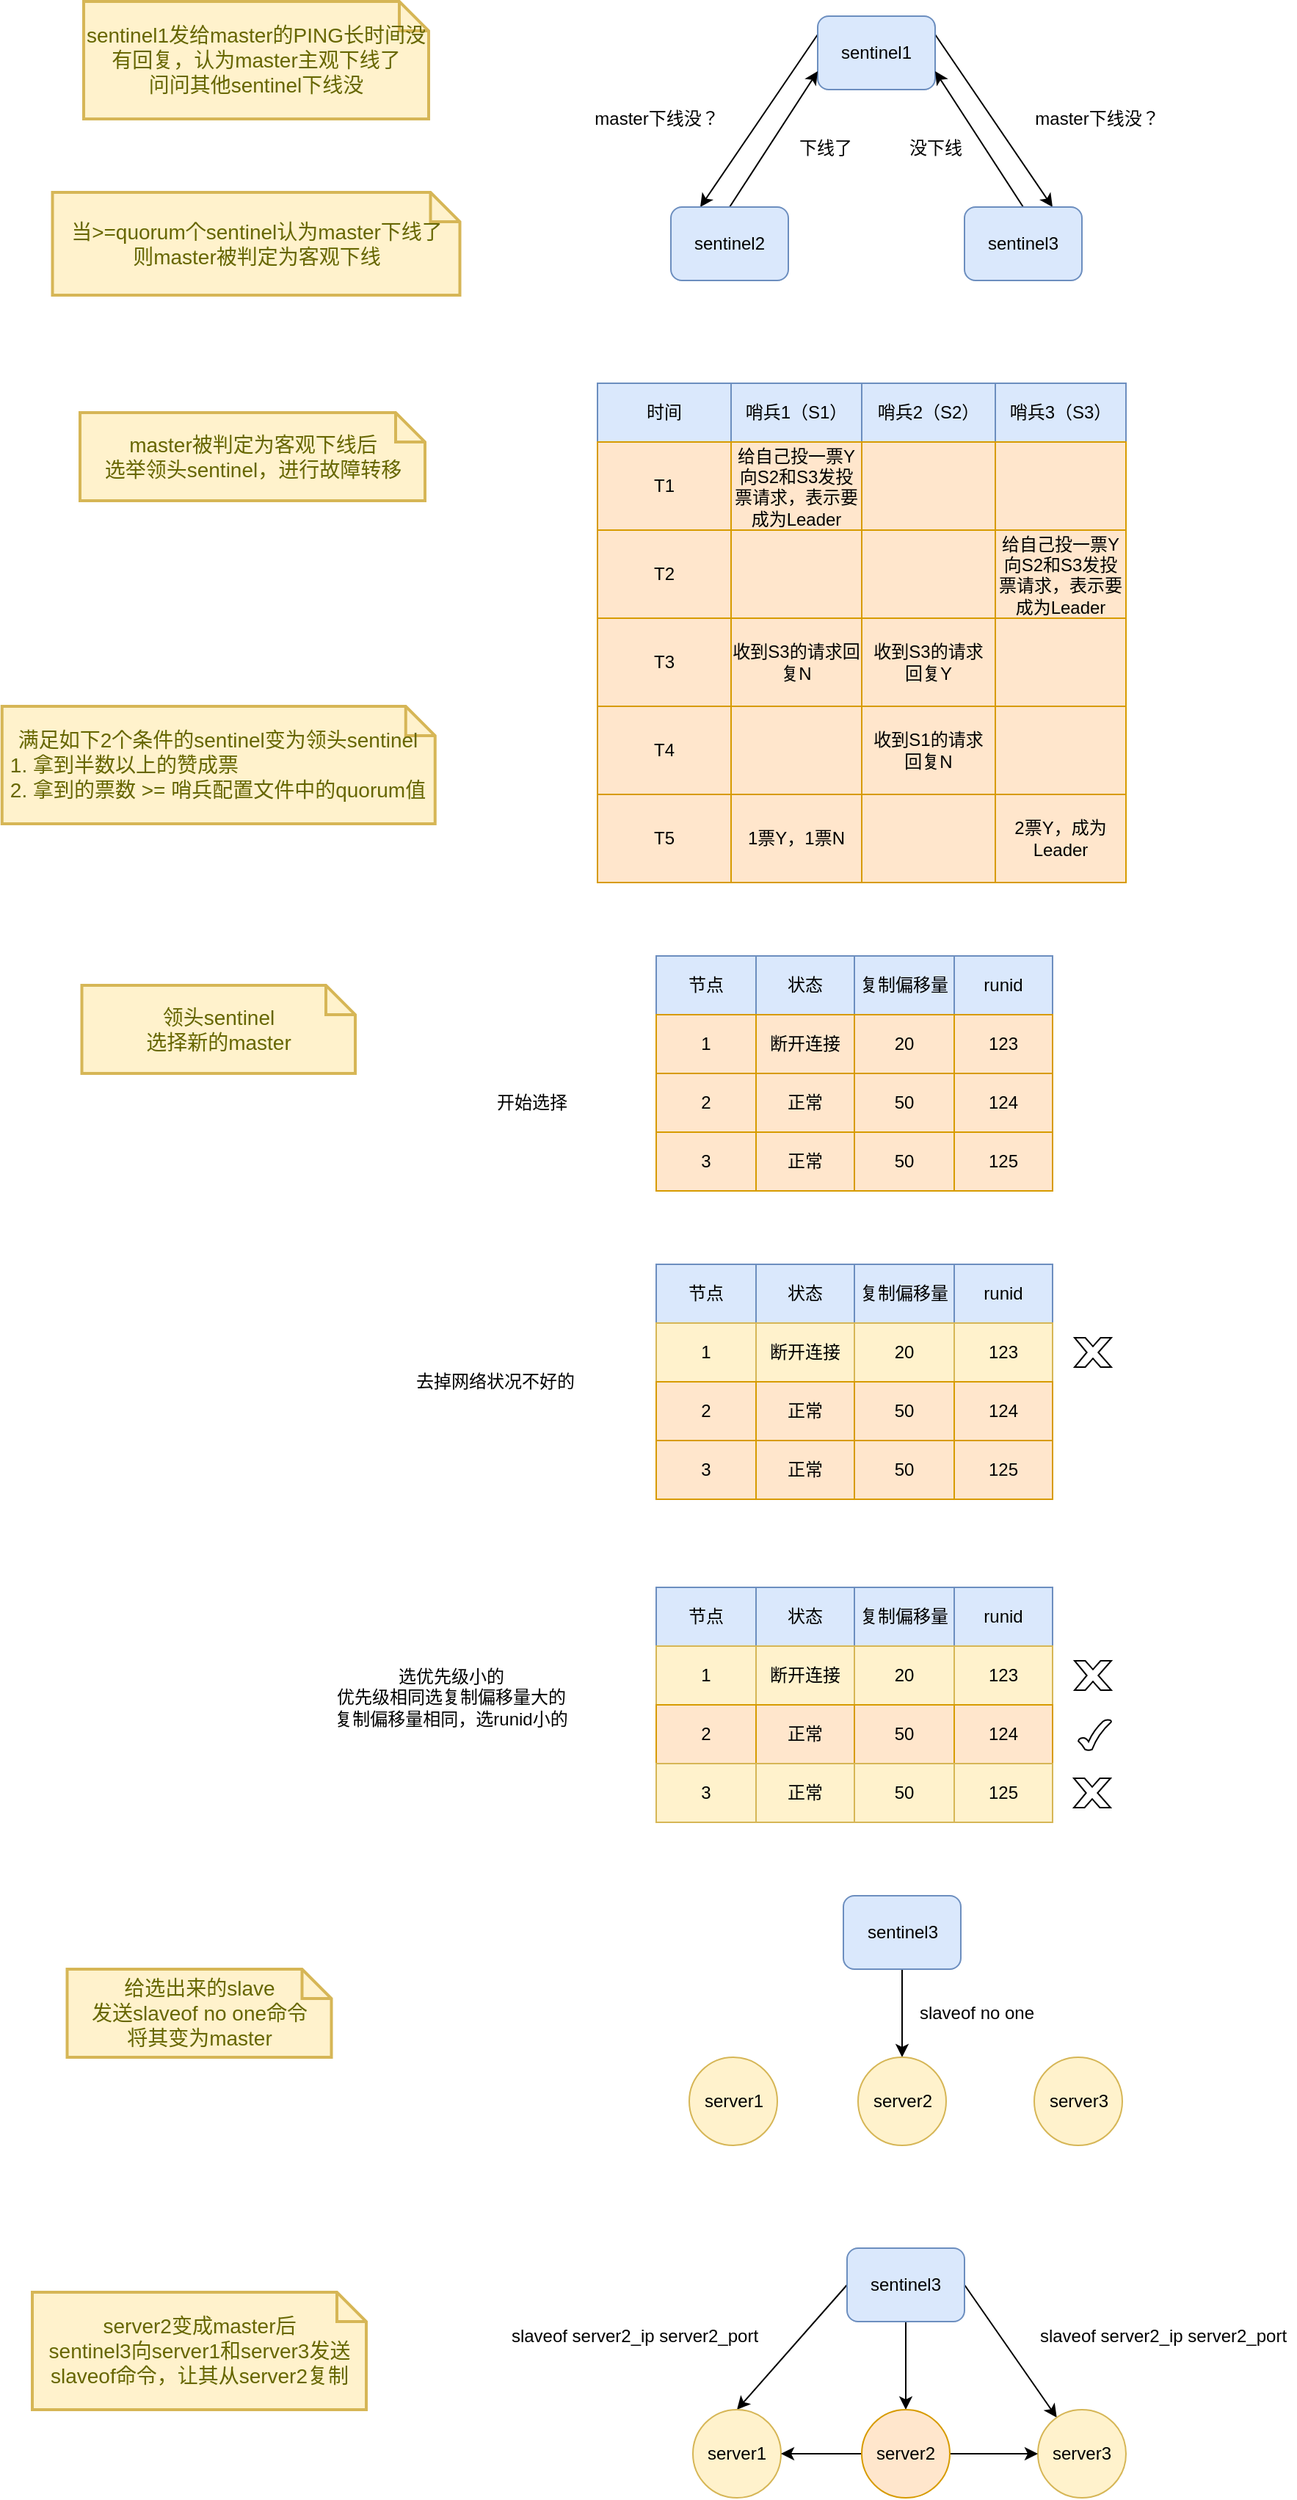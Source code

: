 <mxfile version="15.4.0" type="device"><diagram id="xkalSFfqELUjqzCtlpDG" name="第 1 页"><mxGraphModel dx="2253" dy="860" grid="1" gridSize="10" guides="1" tooltips="1" connect="1" arrows="1" fold="1" page="1" pageScale="1" pageWidth="827" pageHeight="1169" math="0" shadow="0"><root><mxCell id="0"/><mxCell id="1" parent="0"/><mxCell id="PyIS1WM5Mn4ui6JqZ-9--10" style="rounded=0;orthogonalLoop=1;jettySize=auto;html=1;exitX=0;exitY=0.25;exitDx=0;exitDy=0;entryX=0.25;entryY=0;entryDx=0;entryDy=0;" parent="1" source="PyIS1WM5Mn4ui6JqZ-9--3" target="PyIS1WM5Mn4ui6JqZ-9--7" edge="1"><mxGeometry relative="1" as="geometry"/></mxCell><mxCell id="PyIS1WM5Mn4ui6JqZ-9--14" style="edgeStyle=none;rounded=0;orthogonalLoop=1;jettySize=auto;html=1;exitX=1;exitY=0.25;exitDx=0;exitDy=0;entryX=0.75;entryY=0;entryDx=0;entryDy=0;" parent="1" source="PyIS1WM5Mn4ui6JqZ-9--3" target="PyIS1WM5Mn4ui6JqZ-9--8" edge="1"><mxGeometry relative="1" as="geometry"/></mxCell><mxCell id="PyIS1WM5Mn4ui6JqZ-9--3" value="sentinel1" style="rounded=1;whiteSpace=wrap;html=1;fillColor=#dae8fc;strokeColor=#6c8ebf;" parent="1" vertex="1"><mxGeometry x="185" y="210" width="80" height="50" as="geometry"/></mxCell><mxCell id="PyIS1WM5Mn4ui6JqZ-9--13" style="edgeStyle=none;rounded=0;orthogonalLoop=1;jettySize=auto;html=1;exitX=0.5;exitY=0;exitDx=0;exitDy=0;entryX=0;entryY=0.75;entryDx=0;entryDy=0;" parent="1" source="PyIS1WM5Mn4ui6JqZ-9--7" target="PyIS1WM5Mn4ui6JqZ-9--3" edge="1"><mxGeometry relative="1" as="geometry"/></mxCell><mxCell id="PyIS1WM5Mn4ui6JqZ-9--7" value="sentinel2" style="rounded=1;whiteSpace=wrap;html=1;fillColor=#dae8fc;strokeColor=#6c8ebf;" parent="1" vertex="1"><mxGeometry x="85" y="340" width="80" height="50" as="geometry"/></mxCell><mxCell id="PyIS1WM5Mn4ui6JqZ-9--15" style="edgeStyle=none;rounded=0;orthogonalLoop=1;jettySize=auto;html=1;exitX=0.5;exitY=0;exitDx=0;exitDy=0;entryX=1;entryY=0.75;entryDx=0;entryDy=0;" parent="1" source="PyIS1WM5Mn4ui6JqZ-9--8" target="PyIS1WM5Mn4ui6JqZ-9--3" edge="1"><mxGeometry relative="1" as="geometry"/></mxCell><mxCell id="PyIS1WM5Mn4ui6JqZ-9--8" value="sentinel3" style="rounded=1;whiteSpace=wrap;html=1;fillColor=#dae8fc;strokeColor=#6c8ebf;" parent="1" vertex="1"><mxGeometry x="285" y="340" width="80" height="50" as="geometry"/></mxCell><mxCell id="PyIS1WM5Mn4ui6JqZ-9--16" value="master下线没？" style="text;html=1;align=center;verticalAlign=middle;resizable=0;points=[];autosize=1;strokeColor=none;fillColor=none;" parent="1" vertex="1"><mxGeometry x="25" y="270" width="100" height="20" as="geometry"/></mxCell><mxCell id="PyIS1WM5Mn4ui6JqZ-9--18" value="下线了" style="text;html=1;align=center;verticalAlign=middle;resizable=0;points=[];autosize=1;strokeColor=none;fillColor=none;" parent="1" vertex="1"><mxGeometry x="165" y="290" width="50" height="20" as="geometry"/></mxCell><mxCell id="PyIS1WM5Mn4ui6JqZ-9--19" value="没下线" style="text;html=1;align=center;verticalAlign=middle;resizable=0;points=[];autosize=1;strokeColor=none;fillColor=none;" parent="1" vertex="1"><mxGeometry x="240" y="290" width="50" height="20" as="geometry"/></mxCell><mxCell id="_6ispRYyw79GaEwxGisk-1" value="" style="shape=table;html=1;whiteSpace=wrap;startSize=0;container=1;collapsible=0;childLayout=tableLayout;fillColor=#dae8fc;strokeColor=#6c8ebf;" parent="1" vertex="1"><mxGeometry x="75" y="850" width="270" height="40" as="geometry"/></mxCell><mxCell id="_6ispRYyw79GaEwxGisk-2" value="" style="shape=partialRectangle;html=1;whiteSpace=wrap;collapsible=0;dropTarget=0;pointerEvents=0;fillColor=none;top=0;left=0;bottom=0;right=0;points=[[0,0.5],[1,0.5]];portConstraint=eastwest;" parent="_6ispRYyw79GaEwxGisk-1" vertex="1"><mxGeometry width="270" height="40" as="geometry"/></mxCell><mxCell id="_6ispRYyw79GaEwxGisk-3" value="节点" style="shape=partialRectangle;html=1;whiteSpace=wrap;connectable=0;fillColor=none;top=0;left=0;bottom=0;right=0;overflow=hidden;pointerEvents=1;" parent="_6ispRYyw79GaEwxGisk-2" vertex="1"><mxGeometry width="68" height="40" as="geometry"><mxRectangle width="68" height="40" as="alternateBounds"/></mxGeometry></mxCell><mxCell id="_6ispRYyw79GaEwxGisk-4" value="状态" style="shape=partialRectangle;html=1;whiteSpace=wrap;connectable=0;fillColor=none;top=0;left=0;bottom=0;right=0;overflow=hidden;pointerEvents=1;" parent="_6ispRYyw79GaEwxGisk-2" vertex="1"><mxGeometry x="68" width="67" height="40" as="geometry"><mxRectangle width="67" height="40" as="alternateBounds"/></mxGeometry></mxCell><mxCell id="_6ispRYyw79GaEwxGisk-5" value="复制偏移量" style="shape=partialRectangle;html=1;whiteSpace=wrap;connectable=0;fillColor=none;top=0;left=0;bottom=0;right=0;overflow=hidden;pointerEvents=1;" parent="_6ispRYyw79GaEwxGisk-2" vertex="1"><mxGeometry x="135" width="68" height="40" as="geometry"><mxRectangle width="68" height="40" as="alternateBounds"/></mxGeometry></mxCell><mxCell id="_6ispRYyw79GaEwxGisk-6" value="runid" style="shape=partialRectangle;html=1;whiteSpace=wrap;connectable=0;fillColor=none;top=0;left=0;bottom=0;right=0;overflow=hidden;pointerEvents=1;" parent="_6ispRYyw79GaEwxGisk-2" vertex="1"><mxGeometry x="203" width="67" height="40" as="geometry"><mxRectangle width="67" height="40" as="alternateBounds"/></mxGeometry></mxCell><mxCell id="_6ispRYyw79GaEwxGisk-7" value="" style="shape=table;html=1;whiteSpace=wrap;startSize=0;container=1;collapsible=0;childLayout=tableLayout;fillColor=#ffe6cc;strokeColor=#d79b00;" parent="1" vertex="1"><mxGeometry x="75" y="890" width="270" height="40" as="geometry"/></mxCell><mxCell id="_6ispRYyw79GaEwxGisk-8" value="" style="shape=partialRectangle;html=1;whiteSpace=wrap;collapsible=0;dropTarget=0;pointerEvents=0;fillColor=none;top=0;left=0;bottom=0;right=0;points=[[0,0.5],[1,0.5]];portConstraint=eastwest;" parent="_6ispRYyw79GaEwxGisk-7" vertex="1"><mxGeometry width="270" height="40" as="geometry"/></mxCell><mxCell id="_6ispRYyw79GaEwxGisk-9" value="1" style="shape=partialRectangle;html=1;whiteSpace=wrap;connectable=0;fillColor=none;top=0;left=0;bottom=0;right=0;overflow=hidden;pointerEvents=1;" parent="_6ispRYyw79GaEwxGisk-8" vertex="1"><mxGeometry width="68" height="40" as="geometry"><mxRectangle width="68" height="40" as="alternateBounds"/></mxGeometry></mxCell><mxCell id="_6ispRYyw79GaEwxGisk-10" value="断开连接" style="shape=partialRectangle;html=1;whiteSpace=wrap;connectable=0;fillColor=none;top=0;left=0;bottom=0;right=0;overflow=hidden;pointerEvents=1;" parent="_6ispRYyw79GaEwxGisk-8" vertex="1"><mxGeometry x="68" width="67" height="40" as="geometry"><mxRectangle width="67" height="40" as="alternateBounds"/></mxGeometry></mxCell><mxCell id="_6ispRYyw79GaEwxGisk-11" value="20" style="shape=partialRectangle;html=1;whiteSpace=wrap;connectable=0;fillColor=none;top=0;left=0;bottom=0;right=0;overflow=hidden;pointerEvents=1;" parent="_6ispRYyw79GaEwxGisk-8" vertex="1"><mxGeometry x="135" width="68" height="40" as="geometry"><mxRectangle width="68" height="40" as="alternateBounds"/></mxGeometry></mxCell><mxCell id="_6ispRYyw79GaEwxGisk-12" value="123" style="shape=partialRectangle;html=1;whiteSpace=wrap;connectable=0;fillColor=none;top=0;left=0;bottom=0;right=0;overflow=hidden;pointerEvents=1;" parent="_6ispRYyw79GaEwxGisk-8" vertex="1"><mxGeometry x="203" width="67" height="40" as="geometry"><mxRectangle width="67" height="40" as="alternateBounds"/></mxGeometry></mxCell><mxCell id="_6ispRYyw79GaEwxGisk-13" value="" style="shape=table;html=1;whiteSpace=wrap;startSize=0;container=1;collapsible=0;childLayout=tableLayout;fillColor=#ffe6cc;strokeColor=#d79b00;" parent="1" vertex="1"><mxGeometry x="75" y="930" width="270" height="40" as="geometry"/></mxCell><mxCell id="_6ispRYyw79GaEwxGisk-14" value="" style="shape=partialRectangle;html=1;whiteSpace=wrap;collapsible=0;dropTarget=0;pointerEvents=0;fillColor=none;top=0;left=0;bottom=0;right=0;points=[[0,0.5],[1,0.5]];portConstraint=eastwest;" parent="_6ispRYyw79GaEwxGisk-13" vertex="1"><mxGeometry width="270" height="40" as="geometry"/></mxCell><mxCell id="_6ispRYyw79GaEwxGisk-15" value="2" style="shape=partialRectangle;html=1;whiteSpace=wrap;connectable=0;fillColor=none;top=0;left=0;bottom=0;right=0;overflow=hidden;pointerEvents=1;" parent="_6ispRYyw79GaEwxGisk-14" vertex="1"><mxGeometry width="68" height="40" as="geometry"><mxRectangle width="68" height="40" as="alternateBounds"/></mxGeometry></mxCell><mxCell id="_6ispRYyw79GaEwxGisk-16" value="正常" style="shape=partialRectangle;html=1;whiteSpace=wrap;connectable=0;fillColor=none;top=0;left=0;bottom=0;right=0;overflow=hidden;pointerEvents=1;" parent="_6ispRYyw79GaEwxGisk-14" vertex="1"><mxGeometry x="68" width="67" height="40" as="geometry"><mxRectangle width="67" height="40" as="alternateBounds"/></mxGeometry></mxCell><mxCell id="_6ispRYyw79GaEwxGisk-17" value="50" style="shape=partialRectangle;html=1;whiteSpace=wrap;connectable=0;fillColor=none;top=0;left=0;bottom=0;right=0;overflow=hidden;pointerEvents=1;" parent="_6ispRYyw79GaEwxGisk-14" vertex="1"><mxGeometry x="135" width="68" height="40" as="geometry"><mxRectangle width="68" height="40" as="alternateBounds"/></mxGeometry></mxCell><mxCell id="_6ispRYyw79GaEwxGisk-18" value="124" style="shape=partialRectangle;html=1;whiteSpace=wrap;connectable=0;fillColor=none;top=0;left=0;bottom=0;right=0;overflow=hidden;pointerEvents=1;" parent="_6ispRYyw79GaEwxGisk-14" vertex="1"><mxGeometry x="203" width="67" height="40" as="geometry"><mxRectangle width="67" height="40" as="alternateBounds"/></mxGeometry></mxCell><mxCell id="_6ispRYyw79GaEwxGisk-19" value="" style="shape=table;html=1;whiteSpace=wrap;startSize=0;container=1;collapsible=0;childLayout=tableLayout;fillColor=#ffe6cc;strokeColor=#d79b00;" parent="1" vertex="1"><mxGeometry x="75" y="970" width="270" height="40" as="geometry"/></mxCell><mxCell id="_6ispRYyw79GaEwxGisk-20" value="" style="shape=partialRectangle;html=1;whiteSpace=wrap;collapsible=0;dropTarget=0;pointerEvents=0;fillColor=none;top=0;left=0;bottom=0;right=0;points=[[0,0.5],[1,0.5]];portConstraint=eastwest;" parent="_6ispRYyw79GaEwxGisk-19" vertex="1"><mxGeometry width="270" height="40" as="geometry"/></mxCell><mxCell id="_6ispRYyw79GaEwxGisk-21" value="3" style="shape=partialRectangle;html=1;whiteSpace=wrap;connectable=0;fillColor=none;top=0;left=0;bottom=0;right=0;overflow=hidden;pointerEvents=1;" parent="_6ispRYyw79GaEwxGisk-20" vertex="1"><mxGeometry width="68" height="40" as="geometry"><mxRectangle width="68" height="40" as="alternateBounds"/></mxGeometry></mxCell><mxCell id="_6ispRYyw79GaEwxGisk-22" value="正常" style="shape=partialRectangle;html=1;whiteSpace=wrap;connectable=0;fillColor=none;top=0;left=0;bottom=0;right=0;overflow=hidden;pointerEvents=1;" parent="_6ispRYyw79GaEwxGisk-20" vertex="1"><mxGeometry x="68" width="67" height="40" as="geometry"><mxRectangle width="67" height="40" as="alternateBounds"/></mxGeometry></mxCell><mxCell id="_6ispRYyw79GaEwxGisk-23" value="50" style="shape=partialRectangle;html=1;whiteSpace=wrap;connectable=0;fillColor=none;top=0;left=0;bottom=0;right=0;overflow=hidden;pointerEvents=1;" parent="_6ispRYyw79GaEwxGisk-20" vertex="1"><mxGeometry x="135" width="68" height="40" as="geometry"><mxRectangle width="68" height="40" as="alternateBounds"/></mxGeometry></mxCell><mxCell id="_6ispRYyw79GaEwxGisk-24" value="125" style="shape=partialRectangle;html=1;whiteSpace=wrap;connectable=0;fillColor=none;top=0;left=0;bottom=0;right=0;overflow=hidden;pointerEvents=1;" parent="_6ispRYyw79GaEwxGisk-20" vertex="1"><mxGeometry x="203" width="67" height="40" as="geometry"><mxRectangle width="67" height="40" as="alternateBounds"/></mxGeometry></mxCell><mxCell id="_6ispRYyw79GaEwxGisk-26" value="" style="shape=table;html=1;whiteSpace=wrap;startSize=0;container=1;collapsible=0;childLayout=tableLayout;fillColor=#dae8fc;strokeColor=#6c8ebf;" parent="1" vertex="1"><mxGeometry x="75" y="1060" width="270" height="40" as="geometry"/></mxCell><mxCell id="_6ispRYyw79GaEwxGisk-27" value="" style="shape=partialRectangle;html=1;whiteSpace=wrap;collapsible=0;dropTarget=0;pointerEvents=0;fillColor=none;top=0;left=0;bottom=0;right=0;points=[[0,0.5],[1,0.5]];portConstraint=eastwest;" parent="_6ispRYyw79GaEwxGisk-26" vertex="1"><mxGeometry width="270" height="40" as="geometry"/></mxCell><mxCell id="_6ispRYyw79GaEwxGisk-28" value="节点" style="shape=partialRectangle;html=1;whiteSpace=wrap;connectable=0;fillColor=none;top=0;left=0;bottom=0;right=0;overflow=hidden;pointerEvents=1;" parent="_6ispRYyw79GaEwxGisk-27" vertex="1"><mxGeometry width="68" height="40" as="geometry"><mxRectangle width="68" height="40" as="alternateBounds"/></mxGeometry></mxCell><mxCell id="_6ispRYyw79GaEwxGisk-29" value="状态" style="shape=partialRectangle;html=1;whiteSpace=wrap;connectable=0;fillColor=none;top=0;left=0;bottom=0;right=0;overflow=hidden;pointerEvents=1;" parent="_6ispRYyw79GaEwxGisk-27" vertex="1"><mxGeometry x="68" width="67" height="40" as="geometry"><mxRectangle width="67" height="40" as="alternateBounds"/></mxGeometry></mxCell><mxCell id="_6ispRYyw79GaEwxGisk-30" value="复制偏移量" style="shape=partialRectangle;html=1;whiteSpace=wrap;connectable=0;fillColor=none;top=0;left=0;bottom=0;right=0;overflow=hidden;pointerEvents=1;" parent="_6ispRYyw79GaEwxGisk-27" vertex="1"><mxGeometry x="135" width="68" height="40" as="geometry"><mxRectangle width="68" height="40" as="alternateBounds"/></mxGeometry></mxCell><mxCell id="_6ispRYyw79GaEwxGisk-31" value="runid" style="shape=partialRectangle;html=1;whiteSpace=wrap;connectable=0;fillColor=none;top=0;left=0;bottom=0;right=0;overflow=hidden;pointerEvents=1;" parent="_6ispRYyw79GaEwxGisk-27" vertex="1"><mxGeometry x="203" width="67" height="40" as="geometry"><mxRectangle width="67" height="40" as="alternateBounds"/></mxGeometry></mxCell><mxCell id="_6ispRYyw79GaEwxGisk-32" value="" style="shape=table;html=1;whiteSpace=wrap;startSize=0;container=1;collapsible=0;childLayout=tableLayout;fillColor=#fff2cc;strokeColor=#d6b656;" parent="1" vertex="1"><mxGeometry x="75" y="1100" width="270" height="40" as="geometry"/></mxCell><mxCell id="_6ispRYyw79GaEwxGisk-33" value="" style="shape=partialRectangle;html=1;whiteSpace=wrap;collapsible=0;dropTarget=0;pointerEvents=0;fillColor=none;top=0;left=0;bottom=0;right=0;points=[[0,0.5],[1,0.5]];portConstraint=eastwest;" parent="_6ispRYyw79GaEwxGisk-32" vertex="1"><mxGeometry width="270" height="40" as="geometry"/></mxCell><mxCell id="_6ispRYyw79GaEwxGisk-34" value="1" style="shape=partialRectangle;html=1;whiteSpace=wrap;connectable=0;fillColor=none;top=0;left=0;bottom=0;right=0;overflow=hidden;pointerEvents=1;" parent="_6ispRYyw79GaEwxGisk-33" vertex="1"><mxGeometry width="68" height="40" as="geometry"><mxRectangle width="68" height="40" as="alternateBounds"/></mxGeometry></mxCell><mxCell id="_6ispRYyw79GaEwxGisk-35" value="断开连接" style="shape=partialRectangle;html=1;whiteSpace=wrap;connectable=0;fillColor=none;top=0;left=0;bottom=0;right=0;overflow=hidden;pointerEvents=1;" parent="_6ispRYyw79GaEwxGisk-33" vertex="1"><mxGeometry x="68" width="67" height="40" as="geometry"><mxRectangle width="67" height="40" as="alternateBounds"/></mxGeometry></mxCell><mxCell id="_6ispRYyw79GaEwxGisk-36" value="20" style="shape=partialRectangle;html=1;whiteSpace=wrap;connectable=0;fillColor=none;top=0;left=0;bottom=0;right=0;overflow=hidden;pointerEvents=1;" parent="_6ispRYyw79GaEwxGisk-33" vertex="1"><mxGeometry x="135" width="68" height="40" as="geometry"><mxRectangle width="68" height="40" as="alternateBounds"/></mxGeometry></mxCell><mxCell id="_6ispRYyw79GaEwxGisk-37" value="123" style="shape=partialRectangle;html=1;whiteSpace=wrap;connectable=0;fillColor=none;top=0;left=0;bottom=0;right=0;overflow=hidden;pointerEvents=1;" parent="_6ispRYyw79GaEwxGisk-33" vertex="1"><mxGeometry x="203" width="67" height="40" as="geometry"><mxRectangle width="67" height="40" as="alternateBounds"/></mxGeometry></mxCell><mxCell id="_6ispRYyw79GaEwxGisk-38" value="" style="shape=table;html=1;whiteSpace=wrap;startSize=0;container=1;collapsible=0;childLayout=tableLayout;fillColor=#ffe6cc;strokeColor=#d79b00;" parent="1" vertex="1"><mxGeometry x="75" y="1140" width="270" height="40" as="geometry"/></mxCell><mxCell id="_6ispRYyw79GaEwxGisk-39" value="" style="shape=partialRectangle;html=1;whiteSpace=wrap;collapsible=0;dropTarget=0;pointerEvents=0;fillColor=none;top=0;left=0;bottom=0;right=0;points=[[0,0.5],[1,0.5]];portConstraint=eastwest;" parent="_6ispRYyw79GaEwxGisk-38" vertex="1"><mxGeometry width="270" height="40" as="geometry"/></mxCell><mxCell id="_6ispRYyw79GaEwxGisk-40" value="2" style="shape=partialRectangle;html=1;whiteSpace=wrap;connectable=0;fillColor=none;top=0;left=0;bottom=0;right=0;overflow=hidden;pointerEvents=1;" parent="_6ispRYyw79GaEwxGisk-39" vertex="1"><mxGeometry width="68" height="40" as="geometry"><mxRectangle width="68" height="40" as="alternateBounds"/></mxGeometry></mxCell><mxCell id="_6ispRYyw79GaEwxGisk-41" value="正常" style="shape=partialRectangle;html=1;whiteSpace=wrap;connectable=0;fillColor=none;top=0;left=0;bottom=0;right=0;overflow=hidden;pointerEvents=1;" parent="_6ispRYyw79GaEwxGisk-39" vertex="1"><mxGeometry x="68" width="67" height="40" as="geometry"><mxRectangle width="67" height="40" as="alternateBounds"/></mxGeometry></mxCell><mxCell id="_6ispRYyw79GaEwxGisk-42" value="50" style="shape=partialRectangle;html=1;whiteSpace=wrap;connectable=0;fillColor=none;top=0;left=0;bottom=0;right=0;overflow=hidden;pointerEvents=1;" parent="_6ispRYyw79GaEwxGisk-39" vertex="1"><mxGeometry x="135" width="68" height="40" as="geometry"><mxRectangle width="68" height="40" as="alternateBounds"/></mxGeometry></mxCell><mxCell id="_6ispRYyw79GaEwxGisk-43" value="124" style="shape=partialRectangle;html=1;whiteSpace=wrap;connectable=0;fillColor=none;top=0;left=0;bottom=0;right=0;overflow=hidden;pointerEvents=1;" parent="_6ispRYyw79GaEwxGisk-39" vertex="1"><mxGeometry x="203" width="67" height="40" as="geometry"><mxRectangle width="67" height="40" as="alternateBounds"/></mxGeometry></mxCell><mxCell id="_6ispRYyw79GaEwxGisk-44" value="" style="shape=table;html=1;whiteSpace=wrap;startSize=0;container=1;collapsible=0;childLayout=tableLayout;fillColor=#ffe6cc;strokeColor=#d79b00;" parent="1" vertex="1"><mxGeometry x="75" y="1180" width="270" height="40" as="geometry"/></mxCell><mxCell id="_6ispRYyw79GaEwxGisk-45" value="" style="shape=partialRectangle;html=1;whiteSpace=wrap;collapsible=0;dropTarget=0;pointerEvents=0;fillColor=none;top=0;left=0;bottom=0;right=0;points=[[0,0.5],[1,0.5]];portConstraint=eastwest;" parent="_6ispRYyw79GaEwxGisk-44" vertex="1"><mxGeometry width="270" height="40" as="geometry"/></mxCell><mxCell id="_6ispRYyw79GaEwxGisk-46" value="3" style="shape=partialRectangle;html=1;whiteSpace=wrap;connectable=0;fillColor=none;top=0;left=0;bottom=0;right=0;overflow=hidden;pointerEvents=1;" parent="_6ispRYyw79GaEwxGisk-45" vertex="1"><mxGeometry width="68" height="40" as="geometry"><mxRectangle width="68" height="40" as="alternateBounds"/></mxGeometry></mxCell><mxCell id="_6ispRYyw79GaEwxGisk-47" value="正常" style="shape=partialRectangle;html=1;whiteSpace=wrap;connectable=0;fillColor=none;top=0;left=0;bottom=0;right=0;overflow=hidden;pointerEvents=1;" parent="_6ispRYyw79GaEwxGisk-45" vertex="1"><mxGeometry x="68" width="67" height="40" as="geometry"><mxRectangle width="67" height="40" as="alternateBounds"/></mxGeometry></mxCell><mxCell id="_6ispRYyw79GaEwxGisk-48" value="50" style="shape=partialRectangle;html=1;whiteSpace=wrap;connectable=0;fillColor=none;top=0;left=0;bottom=0;right=0;overflow=hidden;pointerEvents=1;" parent="_6ispRYyw79GaEwxGisk-45" vertex="1"><mxGeometry x="135" width="68" height="40" as="geometry"><mxRectangle width="68" height="40" as="alternateBounds"/></mxGeometry></mxCell><mxCell id="_6ispRYyw79GaEwxGisk-49" value="125" style="shape=partialRectangle;html=1;whiteSpace=wrap;connectable=0;fillColor=none;top=0;left=0;bottom=0;right=0;overflow=hidden;pointerEvents=1;" parent="_6ispRYyw79GaEwxGisk-45" vertex="1"><mxGeometry x="203" width="67" height="40" as="geometry"><mxRectangle width="67" height="40" as="alternateBounds"/></mxGeometry></mxCell><mxCell id="_6ispRYyw79GaEwxGisk-50" value="去掉网络状况不好的" style="text;html=1;align=center;verticalAlign=middle;resizable=0;points=[];autosize=1;strokeColor=none;fillColor=none;" parent="1" vertex="1"><mxGeometry x="-95" y="1130" width="120" height="20" as="geometry"/></mxCell><mxCell id="_6ispRYyw79GaEwxGisk-51" value="" style="shape=table;html=1;whiteSpace=wrap;startSize=0;container=1;collapsible=0;childLayout=tableLayout;fillColor=#dae8fc;strokeColor=#6c8ebf;" parent="1" vertex="1"><mxGeometry x="75" y="1280" width="270" height="40" as="geometry"/></mxCell><mxCell id="_6ispRYyw79GaEwxGisk-52" value="" style="shape=partialRectangle;html=1;whiteSpace=wrap;collapsible=0;dropTarget=0;pointerEvents=0;fillColor=none;top=0;left=0;bottom=0;right=0;points=[[0,0.5],[1,0.5]];portConstraint=eastwest;" parent="_6ispRYyw79GaEwxGisk-51" vertex="1"><mxGeometry width="270" height="40" as="geometry"/></mxCell><mxCell id="_6ispRYyw79GaEwxGisk-53" value="节点" style="shape=partialRectangle;html=1;whiteSpace=wrap;connectable=0;fillColor=none;top=0;left=0;bottom=0;right=0;overflow=hidden;pointerEvents=1;" parent="_6ispRYyw79GaEwxGisk-52" vertex="1"><mxGeometry width="68" height="40" as="geometry"><mxRectangle width="68" height="40" as="alternateBounds"/></mxGeometry></mxCell><mxCell id="_6ispRYyw79GaEwxGisk-54" value="状态" style="shape=partialRectangle;html=1;whiteSpace=wrap;connectable=0;fillColor=none;top=0;left=0;bottom=0;right=0;overflow=hidden;pointerEvents=1;" parent="_6ispRYyw79GaEwxGisk-52" vertex="1"><mxGeometry x="68" width="67" height="40" as="geometry"><mxRectangle width="67" height="40" as="alternateBounds"/></mxGeometry></mxCell><mxCell id="_6ispRYyw79GaEwxGisk-55" value="复制偏移量" style="shape=partialRectangle;html=1;whiteSpace=wrap;connectable=0;fillColor=none;top=0;left=0;bottom=0;right=0;overflow=hidden;pointerEvents=1;" parent="_6ispRYyw79GaEwxGisk-52" vertex="1"><mxGeometry x="135" width="68" height="40" as="geometry"><mxRectangle width="68" height="40" as="alternateBounds"/></mxGeometry></mxCell><mxCell id="_6ispRYyw79GaEwxGisk-56" value="runid" style="shape=partialRectangle;html=1;whiteSpace=wrap;connectable=0;fillColor=none;top=0;left=0;bottom=0;right=0;overflow=hidden;pointerEvents=1;" parent="_6ispRYyw79GaEwxGisk-52" vertex="1"><mxGeometry x="203" width="67" height="40" as="geometry"><mxRectangle width="67" height="40" as="alternateBounds"/></mxGeometry></mxCell><mxCell id="_6ispRYyw79GaEwxGisk-57" value="" style="shape=table;html=1;whiteSpace=wrap;startSize=0;container=1;collapsible=0;childLayout=tableLayout;fillColor=#fff2cc;strokeColor=#d6b656;" parent="1" vertex="1"><mxGeometry x="75" y="1320" width="270" height="40" as="geometry"/></mxCell><mxCell id="_6ispRYyw79GaEwxGisk-58" value="" style="shape=partialRectangle;html=1;whiteSpace=wrap;collapsible=0;dropTarget=0;pointerEvents=0;fillColor=none;top=0;left=0;bottom=0;right=0;points=[[0,0.5],[1,0.5]];portConstraint=eastwest;" parent="_6ispRYyw79GaEwxGisk-57" vertex="1"><mxGeometry width="270" height="40" as="geometry"/></mxCell><mxCell id="_6ispRYyw79GaEwxGisk-59" value="1" style="shape=partialRectangle;html=1;whiteSpace=wrap;connectable=0;fillColor=none;top=0;left=0;bottom=0;right=0;overflow=hidden;pointerEvents=1;" parent="_6ispRYyw79GaEwxGisk-58" vertex="1"><mxGeometry width="68" height="40" as="geometry"><mxRectangle width="68" height="40" as="alternateBounds"/></mxGeometry></mxCell><mxCell id="_6ispRYyw79GaEwxGisk-60" value="断开连接" style="shape=partialRectangle;html=1;whiteSpace=wrap;connectable=0;fillColor=none;top=0;left=0;bottom=0;right=0;overflow=hidden;pointerEvents=1;" parent="_6ispRYyw79GaEwxGisk-58" vertex="1"><mxGeometry x="68" width="67" height="40" as="geometry"><mxRectangle width="67" height="40" as="alternateBounds"/></mxGeometry></mxCell><mxCell id="_6ispRYyw79GaEwxGisk-61" value="20" style="shape=partialRectangle;html=1;whiteSpace=wrap;connectable=0;fillColor=none;top=0;left=0;bottom=0;right=0;overflow=hidden;pointerEvents=1;" parent="_6ispRYyw79GaEwxGisk-58" vertex="1"><mxGeometry x="135" width="68" height="40" as="geometry"><mxRectangle width="68" height="40" as="alternateBounds"/></mxGeometry></mxCell><mxCell id="_6ispRYyw79GaEwxGisk-62" value="123" style="shape=partialRectangle;html=1;whiteSpace=wrap;connectable=0;fillColor=none;top=0;left=0;bottom=0;right=0;overflow=hidden;pointerEvents=1;" parent="_6ispRYyw79GaEwxGisk-58" vertex="1"><mxGeometry x="203" width="67" height="40" as="geometry"><mxRectangle width="67" height="40" as="alternateBounds"/></mxGeometry></mxCell><mxCell id="_6ispRYyw79GaEwxGisk-63" value="" style="shape=table;html=1;whiteSpace=wrap;startSize=0;container=1;collapsible=0;childLayout=tableLayout;fillColor=#ffe6cc;strokeColor=#d79b00;" parent="1" vertex="1"><mxGeometry x="75" y="1360" width="270" height="40" as="geometry"/></mxCell><mxCell id="_6ispRYyw79GaEwxGisk-64" value="" style="shape=partialRectangle;html=1;whiteSpace=wrap;collapsible=0;dropTarget=0;pointerEvents=0;fillColor=none;top=0;left=0;bottom=0;right=0;points=[[0,0.5],[1,0.5]];portConstraint=eastwest;" parent="_6ispRYyw79GaEwxGisk-63" vertex="1"><mxGeometry width="270" height="40" as="geometry"/></mxCell><mxCell id="_6ispRYyw79GaEwxGisk-65" value="2" style="shape=partialRectangle;html=1;whiteSpace=wrap;connectable=0;fillColor=none;top=0;left=0;bottom=0;right=0;overflow=hidden;pointerEvents=1;" parent="_6ispRYyw79GaEwxGisk-64" vertex="1"><mxGeometry width="68" height="40" as="geometry"><mxRectangle width="68" height="40" as="alternateBounds"/></mxGeometry></mxCell><mxCell id="_6ispRYyw79GaEwxGisk-66" value="正常" style="shape=partialRectangle;html=1;whiteSpace=wrap;connectable=0;fillColor=none;top=0;left=0;bottom=0;right=0;overflow=hidden;pointerEvents=1;" parent="_6ispRYyw79GaEwxGisk-64" vertex="1"><mxGeometry x="68" width="67" height="40" as="geometry"><mxRectangle width="67" height="40" as="alternateBounds"/></mxGeometry></mxCell><mxCell id="_6ispRYyw79GaEwxGisk-67" value="50" style="shape=partialRectangle;html=1;whiteSpace=wrap;connectable=0;fillColor=none;top=0;left=0;bottom=0;right=0;overflow=hidden;pointerEvents=1;" parent="_6ispRYyw79GaEwxGisk-64" vertex="1"><mxGeometry x="135" width="68" height="40" as="geometry"><mxRectangle width="68" height="40" as="alternateBounds"/></mxGeometry></mxCell><mxCell id="_6ispRYyw79GaEwxGisk-68" value="124" style="shape=partialRectangle;html=1;whiteSpace=wrap;connectable=0;fillColor=none;top=0;left=0;bottom=0;right=0;overflow=hidden;pointerEvents=1;" parent="_6ispRYyw79GaEwxGisk-64" vertex="1"><mxGeometry x="203" width="67" height="40" as="geometry"><mxRectangle width="67" height="40" as="alternateBounds"/></mxGeometry></mxCell><mxCell id="_6ispRYyw79GaEwxGisk-69" value="" style="shape=table;html=1;whiteSpace=wrap;startSize=0;container=1;collapsible=0;childLayout=tableLayout;fillColor=#fff2cc;strokeColor=#d6b656;" parent="1" vertex="1"><mxGeometry x="75" y="1400" width="270" height="40" as="geometry"/></mxCell><mxCell id="_6ispRYyw79GaEwxGisk-70" value="" style="shape=partialRectangle;html=1;whiteSpace=wrap;collapsible=0;dropTarget=0;pointerEvents=0;fillColor=none;top=0;left=0;bottom=0;right=0;points=[[0,0.5],[1,0.5]];portConstraint=eastwest;" parent="_6ispRYyw79GaEwxGisk-69" vertex="1"><mxGeometry width="270" height="40" as="geometry"/></mxCell><mxCell id="_6ispRYyw79GaEwxGisk-71" value="3" style="shape=partialRectangle;html=1;whiteSpace=wrap;connectable=0;fillColor=none;top=0;left=0;bottom=0;right=0;overflow=hidden;pointerEvents=1;" parent="_6ispRYyw79GaEwxGisk-70" vertex="1"><mxGeometry width="68" height="40" as="geometry"><mxRectangle width="68" height="40" as="alternateBounds"/></mxGeometry></mxCell><mxCell id="_6ispRYyw79GaEwxGisk-72" value="正常" style="shape=partialRectangle;html=1;whiteSpace=wrap;connectable=0;fillColor=none;top=0;left=0;bottom=0;right=0;overflow=hidden;pointerEvents=1;" parent="_6ispRYyw79GaEwxGisk-70" vertex="1"><mxGeometry x="68" width="67" height="40" as="geometry"><mxRectangle width="67" height="40" as="alternateBounds"/></mxGeometry></mxCell><mxCell id="_6ispRYyw79GaEwxGisk-73" value="50" style="shape=partialRectangle;html=1;whiteSpace=wrap;connectable=0;fillColor=none;top=0;left=0;bottom=0;right=0;overflow=hidden;pointerEvents=1;" parent="_6ispRYyw79GaEwxGisk-70" vertex="1"><mxGeometry x="135" width="68" height="40" as="geometry"><mxRectangle width="68" height="40" as="alternateBounds"/></mxGeometry></mxCell><mxCell id="_6ispRYyw79GaEwxGisk-74" value="125" style="shape=partialRectangle;html=1;whiteSpace=wrap;connectable=0;fillColor=none;top=0;left=0;bottom=0;right=0;overflow=hidden;pointerEvents=1;" parent="_6ispRYyw79GaEwxGisk-70" vertex="1"><mxGeometry x="203" width="67" height="40" as="geometry"><mxRectangle width="67" height="40" as="alternateBounds"/></mxGeometry></mxCell><mxCell id="_6ispRYyw79GaEwxGisk-75" value="选优先级小的&lt;br&gt;优先级相同选复制偏移量大的&lt;br&gt;复制偏移量相同，选runid小的" style="text;html=1;align=center;verticalAlign=middle;resizable=0;points=[];autosize=1;strokeColor=none;fillColor=none;" parent="1" vertex="1"><mxGeometry x="-150" y="1330" width="170" height="50" as="geometry"/></mxCell><mxCell id="_6ispRYyw79GaEwxGisk-76" value="" style="verticalLabelPosition=bottom;verticalAlign=top;html=1;shape=mxgraph.basic.x" parent="1" vertex="1"><mxGeometry x="360" y="1110" width="25" height="20" as="geometry"/></mxCell><mxCell id="_6ispRYyw79GaEwxGisk-77" value="" style="verticalLabelPosition=bottom;verticalAlign=top;html=1;shape=mxgraph.basic.tick" parent="1" vertex="1"><mxGeometry x="362.5" y="1370" width="22.5" height="21" as="geometry"/></mxCell><mxCell id="_6ispRYyw79GaEwxGisk-78" value="" style="verticalLabelPosition=bottom;verticalAlign=top;html=1;shape=mxgraph.basic.x" parent="1" vertex="1"><mxGeometry x="360" y="1330" width="25" height="20" as="geometry"/></mxCell><mxCell id="_6ispRYyw79GaEwxGisk-79" value="" style="verticalLabelPosition=bottom;verticalAlign=top;html=1;shape=mxgraph.basic.x" parent="1" vertex="1"><mxGeometry x="359.5" y="1410" width="25" height="20" as="geometry"/></mxCell><mxCell id="_6ispRYyw79GaEwxGisk-81" value="master下线没？" style="text;html=1;align=center;verticalAlign=middle;resizable=0;points=[];autosize=1;strokeColor=none;fillColor=none;" parent="1" vertex="1"><mxGeometry x="325" y="270" width="100" height="20" as="geometry"/></mxCell><mxCell id="_6ispRYyw79GaEwxGisk-82" value="" style="shape=table;html=1;whiteSpace=wrap;startSize=0;container=1;collapsible=0;childLayout=tableLayout;fillColor=#dae8fc;strokeColor=#6c8ebf;" parent="1" vertex="1"><mxGeometry x="35" y="460" width="360" height="40" as="geometry"/></mxCell><mxCell id="_6ispRYyw79GaEwxGisk-83" value="" style="shape=partialRectangle;html=1;whiteSpace=wrap;collapsible=0;dropTarget=0;pointerEvents=0;fillColor=none;top=0;left=0;bottom=0;right=0;points=[[0,0.5],[1,0.5]];portConstraint=eastwest;" parent="_6ispRYyw79GaEwxGisk-82" vertex="1"><mxGeometry width="360" height="40" as="geometry"/></mxCell><mxCell id="_6ispRYyw79GaEwxGisk-84" value="时间" style="shape=partialRectangle;html=1;whiteSpace=wrap;connectable=0;fillColor=none;top=0;left=0;bottom=0;right=0;overflow=hidden;pointerEvents=1;" parent="_6ispRYyw79GaEwxGisk-83" vertex="1"><mxGeometry width="91" height="40" as="geometry"><mxRectangle width="91" height="40" as="alternateBounds"/></mxGeometry></mxCell><mxCell id="_6ispRYyw79GaEwxGisk-85" value="哨兵1（S1）" style="shape=partialRectangle;html=1;whiteSpace=wrap;connectable=0;fillColor=none;top=0;left=0;bottom=0;right=0;overflow=hidden;pointerEvents=1;" parent="_6ispRYyw79GaEwxGisk-83" vertex="1"><mxGeometry x="91" width="89" height="40" as="geometry"><mxRectangle width="89" height="40" as="alternateBounds"/></mxGeometry></mxCell><mxCell id="_6ispRYyw79GaEwxGisk-86" value="哨兵2（S2）" style="shape=partialRectangle;html=1;whiteSpace=wrap;connectable=0;fillColor=none;top=0;left=0;bottom=0;right=0;overflow=hidden;pointerEvents=1;" parent="_6ispRYyw79GaEwxGisk-83" vertex="1"><mxGeometry x="180" width="91" height="40" as="geometry"><mxRectangle width="91" height="40" as="alternateBounds"/></mxGeometry></mxCell><mxCell id="_6ispRYyw79GaEwxGisk-87" value="哨兵3（S3）" style="shape=partialRectangle;html=1;whiteSpace=wrap;connectable=0;fillColor=none;top=0;left=0;bottom=0;right=0;overflow=hidden;pointerEvents=1;" parent="_6ispRYyw79GaEwxGisk-83" vertex="1"><mxGeometry x="271" width="89" height="40" as="geometry"><mxRectangle width="89" height="40" as="alternateBounds"/></mxGeometry></mxCell><mxCell id="_6ispRYyw79GaEwxGisk-88" value="" style="shape=table;html=1;whiteSpace=wrap;startSize=0;container=1;collapsible=0;childLayout=tableLayout;fillColor=#ffe6cc;strokeColor=#d79b00;" parent="1" vertex="1"><mxGeometry x="35" y="500" width="360" height="60" as="geometry"/></mxCell><mxCell id="_6ispRYyw79GaEwxGisk-89" value="" style="shape=partialRectangle;html=1;whiteSpace=wrap;collapsible=0;dropTarget=0;pointerEvents=0;fillColor=none;top=0;left=0;bottom=0;right=0;points=[[0,0.5],[1,0.5]];portConstraint=eastwest;" parent="_6ispRYyw79GaEwxGisk-88" vertex="1"><mxGeometry width="360" height="60" as="geometry"/></mxCell><mxCell id="_6ispRYyw79GaEwxGisk-90" value="T1" style="shape=partialRectangle;html=1;whiteSpace=wrap;connectable=0;fillColor=none;top=0;left=0;bottom=0;right=0;overflow=hidden;pointerEvents=1;" parent="_6ispRYyw79GaEwxGisk-89" vertex="1"><mxGeometry width="91" height="60" as="geometry"><mxRectangle width="91" height="60" as="alternateBounds"/></mxGeometry></mxCell><mxCell id="_6ispRYyw79GaEwxGisk-91" value="给自己投一票Y&lt;br&gt;向S2和S3发投票请求，表示要成为Leader" style="shape=partialRectangle;html=1;whiteSpace=wrap;connectable=0;fillColor=none;top=0;left=0;bottom=0;right=0;overflow=hidden;pointerEvents=1;" parent="_6ispRYyw79GaEwxGisk-89" vertex="1"><mxGeometry x="91" width="89" height="60" as="geometry"><mxRectangle width="89" height="60" as="alternateBounds"/></mxGeometry></mxCell><mxCell id="_6ispRYyw79GaEwxGisk-92" value="" style="shape=partialRectangle;html=1;whiteSpace=wrap;connectable=0;fillColor=none;top=0;left=0;bottom=0;right=0;overflow=hidden;pointerEvents=1;" parent="_6ispRYyw79GaEwxGisk-89" vertex="1"><mxGeometry x="180" width="91" height="60" as="geometry"><mxRectangle width="91" height="60" as="alternateBounds"/></mxGeometry></mxCell><mxCell id="_6ispRYyw79GaEwxGisk-93" value="" style="shape=partialRectangle;html=1;whiteSpace=wrap;connectable=0;fillColor=none;top=0;left=0;bottom=0;right=0;overflow=hidden;pointerEvents=1;" parent="_6ispRYyw79GaEwxGisk-89" vertex="1"><mxGeometry x="271" width="89" height="60" as="geometry"><mxRectangle width="89" height="60" as="alternateBounds"/></mxGeometry></mxCell><mxCell id="_6ispRYyw79GaEwxGisk-118" value="" style="shape=table;html=1;whiteSpace=wrap;startSize=0;container=1;collapsible=0;childLayout=tableLayout;fillColor=#ffe6cc;strokeColor=#d79b00;" parent="1" vertex="1"><mxGeometry x="35" y="560" width="360" height="60" as="geometry"/></mxCell><mxCell id="_6ispRYyw79GaEwxGisk-119" value="" style="shape=partialRectangle;html=1;whiteSpace=wrap;collapsible=0;dropTarget=0;pointerEvents=0;fillColor=none;top=0;left=0;bottom=0;right=0;points=[[0,0.5],[1,0.5]];portConstraint=eastwest;" parent="_6ispRYyw79GaEwxGisk-118" vertex="1"><mxGeometry width="360" height="60" as="geometry"/></mxCell><mxCell id="_6ispRYyw79GaEwxGisk-120" value="T2" style="shape=partialRectangle;html=1;whiteSpace=wrap;connectable=0;fillColor=none;top=0;left=0;bottom=0;right=0;overflow=hidden;pointerEvents=1;" parent="_6ispRYyw79GaEwxGisk-119" vertex="1"><mxGeometry width="91" height="60" as="geometry"><mxRectangle width="91" height="60" as="alternateBounds"/></mxGeometry></mxCell><mxCell id="_6ispRYyw79GaEwxGisk-121" value="" style="shape=partialRectangle;html=1;whiteSpace=wrap;connectable=0;fillColor=none;top=0;left=0;bottom=0;right=0;overflow=hidden;pointerEvents=1;" parent="_6ispRYyw79GaEwxGisk-119" vertex="1"><mxGeometry x="91" width="89" height="60" as="geometry"><mxRectangle width="89" height="60" as="alternateBounds"/></mxGeometry></mxCell><mxCell id="_6ispRYyw79GaEwxGisk-122" value="" style="shape=partialRectangle;html=1;whiteSpace=wrap;connectable=0;fillColor=none;top=0;left=0;bottom=0;right=0;overflow=hidden;pointerEvents=1;" parent="_6ispRYyw79GaEwxGisk-119" vertex="1"><mxGeometry x="180" width="91" height="60" as="geometry"><mxRectangle width="91" height="60" as="alternateBounds"/></mxGeometry></mxCell><mxCell id="_6ispRYyw79GaEwxGisk-123" value="&lt;span&gt;给自己投一票Y&lt;/span&gt;&lt;br&gt;&lt;span&gt;向S2和S3发投票请求，表示要成为Leader&lt;/span&gt;" style="shape=partialRectangle;html=1;whiteSpace=wrap;connectable=0;fillColor=none;top=0;left=0;bottom=0;right=0;overflow=hidden;pointerEvents=1;" parent="_6ispRYyw79GaEwxGisk-119" vertex="1"><mxGeometry x="271" width="89" height="60" as="geometry"><mxRectangle width="89" height="60" as="alternateBounds"/></mxGeometry></mxCell><mxCell id="_6ispRYyw79GaEwxGisk-124" value="" style="shape=table;html=1;whiteSpace=wrap;startSize=0;container=1;collapsible=0;childLayout=tableLayout;fillColor=#ffe6cc;strokeColor=#d79b00;" parent="1" vertex="1"><mxGeometry x="35" y="620" width="360" height="60" as="geometry"/></mxCell><mxCell id="_6ispRYyw79GaEwxGisk-125" value="" style="shape=partialRectangle;html=1;whiteSpace=wrap;collapsible=0;dropTarget=0;pointerEvents=0;fillColor=none;top=0;left=0;bottom=0;right=0;points=[[0,0.5],[1,0.5]];portConstraint=eastwest;" parent="_6ispRYyw79GaEwxGisk-124" vertex="1"><mxGeometry width="360" height="60" as="geometry"/></mxCell><mxCell id="_6ispRYyw79GaEwxGisk-126" value="T3" style="shape=partialRectangle;html=1;whiteSpace=wrap;connectable=0;fillColor=none;top=0;left=0;bottom=0;right=0;overflow=hidden;pointerEvents=1;" parent="_6ispRYyw79GaEwxGisk-125" vertex="1"><mxGeometry width="91" height="60" as="geometry"><mxRectangle width="91" height="60" as="alternateBounds"/></mxGeometry></mxCell><mxCell id="_6ispRYyw79GaEwxGisk-127" value="收到S3的请求回复N" style="shape=partialRectangle;html=1;whiteSpace=wrap;connectable=0;fillColor=none;top=0;left=0;bottom=0;right=0;overflow=hidden;pointerEvents=1;" parent="_6ispRYyw79GaEwxGisk-125" vertex="1"><mxGeometry x="91" width="89" height="60" as="geometry"><mxRectangle width="89" height="60" as="alternateBounds"/></mxGeometry></mxCell><mxCell id="_6ispRYyw79GaEwxGisk-128" value="&lt;span&gt;收到S3的请求&lt;br&gt;回复Y&lt;/span&gt;" style="shape=partialRectangle;html=1;whiteSpace=wrap;connectable=0;fillColor=none;top=0;left=0;bottom=0;right=0;overflow=hidden;pointerEvents=1;" parent="_6ispRYyw79GaEwxGisk-125" vertex="1"><mxGeometry x="180" width="91" height="60" as="geometry"><mxRectangle width="91" height="60" as="alternateBounds"/></mxGeometry></mxCell><mxCell id="_6ispRYyw79GaEwxGisk-129" value="" style="shape=partialRectangle;html=1;whiteSpace=wrap;connectable=0;fillColor=none;top=0;left=0;bottom=0;right=0;overflow=hidden;pointerEvents=1;" parent="_6ispRYyw79GaEwxGisk-125" vertex="1"><mxGeometry x="271" width="89" height="60" as="geometry"><mxRectangle width="89" height="60" as="alternateBounds"/></mxGeometry></mxCell><mxCell id="_6ispRYyw79GaEwxGisk-130" value="" style="shape=table;html=1;whiteSpace=wrap;startSize=0;container=1;collapsible=0;childLayout=tableLayout;fillColor=#ffe6cc;strokeColor=#d79b00;" parent="1" vertex="1"><mxGeometry x="35" y="680" width="360" height="60" as="geometry"/></mxCell><mxCell id="_6ispRYyw79GaEwxGisk-131" value="" style="shape=partialRectangle;html=1;whiteSpace=wrap;collapsible=0;dropTarget=0;pointerEvents=0;fillColor=none;top=0;left=0;bottom=0;right=0;points=[[0,0.5],[1,0.5]];portConstraint=eastwest;" parent="_6ispRYyw79GaEwxGisk-130" vertex="1"><mxGeometry width="360" height="60" as="geometry"/></mxCell><mxCell id="_6ispRYyw79GaEwxGisk-132" value="T4" style="shape=partialRectangle;html=1;whiteSpace=wrap;connectable=0;fillColor=none;top=0;left=0;bottom=0;right=0;overflow=hidden;pointerEvents=1;" parent="_6ispRYyw79GaEwxGisk-131" vertex="1"><mxGeometry width="91" height="60" as="geometry"><mxRectangle width="91" height="60" as="alternateBounds"/></mxGeometry></mxCell><mxCell id="_6ispRYyw79GaEwxGisk-133" value="" style="shape=partialRectangle;html=1;whiteSpace=wrap;connectable=0;fillColor=none;top=0;left=0;bottom=0;right=0;overflow=hidden;pointerEvents=1;" parent="_6ispRYyw79GaEwxGisk-131" vertex="1"><mxGeometry x="91" width="89" height="60" as="geometry"><mxRectangle width="89" height="60" as="alternateBounds"/></mxGeometry></mxCell><mxCell id="_6ispRYyw79GaEwxGisk-134" value="&lt;span&gt;收到S1的请求&lt;br&gt;回复N&lt;/span&gt;" style="shape=partialRectangle;html=1;whiteSpace=wrap;connectable=0;fillColor=none;top=0;left=0;bottom=0;right=0;overflow=hidden;pointerEvents=1;" parent="_6ispRYyw79GaEwxGisk-131" vertex="1"><mxGeometry x="180" width="91" height="60" as="geometry"><mxRectangle width="91" height="60" as="alternateBounds"/></mxGeometry></mxCell><mxCell id="_6ispRYyw79GaEwxGisk-135" value="" style="shape=partialRectangle;html=1;whiteSpace=wrap;connectable=0;fillColor=none;top=0;left=0;bottom=0;right=0;overflow=hidden;pointerEvents=1;" parent="_6ispRYyw79GaEwxGisk-131" vertex="1"><mxGeometry x="271" width="89" height="60" as="geometry"><mxRectangle width="89" height="60" as="alternateBounds"/></mxGeometry></mxCell><mxCell id="_6ispRYyw79GaEwxGisk-136" value="" style="shape=table;html=1;whiteSpace=wrap;startSize=0;container=1;collapsible=0;childLayout=tableLayout;fillColor=#ffe6cc;strokeColor=#d79b00;" parent="1" vertex="1"><mxGeometry x="35" y="740" width="360" height="60" as="geometry"/></mxCell><mxCell id="_6ispRYyw79GaEwxGisk-137" value="" style="shape=partialRectangle;html=1;whiteSpace=wrap;collapsible=0;dropTarget=0;pointerEvents=0;fillColor=none;top=0;left=0;bottom=0;right=0;points=[[0,0.5],[1,0.5]];portConstraint=eastwest;" parent="_6ispRYyw79GaEwxGisk-136" vertex="1"><mxGeometry width="360" height="60" as="geometry"/></mxCell><mxCell id="_6ispRYyw79GaEwxGisk-138" value="T5" style="shape=partialRectangle;html=1;whiteSpace=wrap;connectable=0;fillColor=none;top=0;left=0;bottom=0;right=0;overflow=hidden;pointerEvents=1;" parent="_6ispRYyw79GaEwxGisk-137" vertex="1"><mxGeometry width="91" height="60" as="geometry"><mxRectangle width="91" height="60" as="alternateBounds"/></mxGeometry></mxCell><mxCell id="_6ispRYyw79GaEwxGisk-139" value="1票Y，1票N" style="shape=partialRectangle;html=1;whiteSpace=wrap;connectable=0;fillColor=none;top=0;left=0;bottom=0;right=0;overflow=hidden;pointerEvents=1;" parent="_6ispRYyw79GaEwxGisk-137" vertex="1"><mxGeometry x="91" width="89" height="60" as="geometry"><mxRectangle width="89" height="60" as="alternateBounds"/></mxGeometry></mxCell><mxCell id="_6ispRYyw79GaEwxGisk-140" value="" style="shape=partialRectangle;html=1;whiteSpace=wrap;connectable=0;fillColor=none;top=0;left=0;bottom=0;right=0;overflow=hidden;pointerEvents=1;" parent="_6ispRYyw79GaEwxGisk-137" vertex="1"><mxGeometry x="180" width="91" height="60" as="geometry"><mxRectangle width="91" height="60" as="alternateBounds"/></mxGeometry></mxCell><mxCell id="_6ispRYyw79GaEwxGisk-141" value="2票Y，成为Leader" style="shape=partialRectangle;html=1;whiteSpace=wrap;connectable=0;fillColor=none;top=0;left=0;bottom=0;right=0;overflow=hidden;pointerEvents=1;" parent="_6ispRYyw79GaEwxGisk-137" vertex="1"><mxGeometry x="271" width="89" height="60" as="geometry"><mxRectangle width="89" height="60" as="alternateBounds"/></mxGeometry></mxCell><mxCell id="_6ispRYyw79GaEwxGisk-143" value="开始选择" style="text;html=1;align=center;verticalAlign=middle;resizable=0;points=[];autosize=1;strokeColor=none;fillColor=none;" parent="1" vertex="1"><mxGeometry x="-40" y="940" width="60" height="20" as="geometry"/></mxCell><mxCell id="_6ispRYyw79GaEwxGisk-144" value="sentinel1发给master的PING长时间没有回复，认为master主观下线了&lt;br&gt;问问其他sentinel下线没" style="shape=note;strokeWidth=2;fontSize=14;size=20;whiteSpace=wrap;html=1;fillColor=#fff2cc;strokeColor=#d6b656;fontColor=#666600;" parent="1" vertex="1"><mxGeometry x="-315" y="200" width="235" height="80" as="geometry"/></mxCell><mxCell id="_6ispRYyw79GaEwxGisk-145" value="master被判定为客观下线后&lt;br&gt;选举领头sentinel，进行故障转移" style="shape=note;strokeWidth=2;fontSize=14;size=20;whiteSpace=wrap;html=1;fillColor=#fff2cc;strokeColor=#d6b656;fontColor=#666600;" parent="1" vertex="1"><mxGeometry x="-317.5" y="480" width="235" height="60" as="geometry"/></mxCell><mxCell id="_6ispRYyw79GaEwxGisk-146" value="领头sentinel&lt;br&gt;选择新的master" style="shape=note;strokeWidth=2;fontSize=14;size=20;whiteSpace=wrap;html=1;fillColor=#fff2cc;strokeColor=#d6b656;fontColor=#666600;" parent="1" vertex="1"><mxGeometry x="-316.25" y="870" width="186.25" height="60" as="geometry"/></mxCell><mxCell id="Yemkcg4Hk7c-mjm_KZTs-7" style="edgeStyle=orthogonalEdgeStyle;rounded=0;orthogonalLoop=1;jettySize=auto;html=1;exitX=0.5;exitY=1;exitDx=0;exitDy=0;" parent="1" source="Yemkcg4Hk7c-mjm_KZTs-2" target="Yemkcg4Hk7c-mjm_KZTs-6" edge="1"><mxGeometry relative="1" as="geometry"/></mxCell><mxCell id="Yemkcg4Hk7c-mjm_KZTs-2" value="sentinel3" style="rounded=1;whiteSpace=wrap;html=1;fillColor=#dae8fc;strokeColor=#6c8ebf;" parent="1" vertex="1"><mxGeometry x="202.5" y="1490" width="80" height="50" as="geometry"/></mxCell><mxCell id="Yemkcg4Hk7c-mjm_KZTs-4" value="server1" style="ellipse;whiteSpace=wrap;html=1;aspect=fixed;fillColor=#fff2cc;strokeColor=#d6b656;" parent="1" vertex="1"><mxGeometry x="97.5" y="1600" width="60" height="60" as="geometry"/></mxCell><mxCell id="Yemkcg4Hk7c-mjm_KZTs-5" value="server3" style="ellipse;whiteSpace=wrap;html=1;aspect=fixed;fillColor=#fff2cc;strokeColor=#d6b656;" parent="1" vertex="1"><mxGeometry x="332.5" y="1600" width="60" height="60" as="geometry"/></mxCell><mxCell id="Yemkcg4Hk7c-mjm_KZTs-6" value="server2" style="ellipse;whiteSpace=wrap;html=1;aspect=fixed;fillColor=#fff2cc;strokeColor=#d6b656;" parent="1" vertex="1"><mxGeometry x="212.5" y="1600" width="60" height="60" as="geometry"/></mxCell><mxCell id="Yemkcg4Hk7c-mjm_KZTs-8" value="slaveof no one" style="text;html=1;align=center;verticalAlign=middle;resizable=0;points=[];autosize=1;strokeColor=none;fillColor=none;" parent="1" vertex="1"><mxGeometry x="247.5" y="1560" width="90" height="20" as="geometry"/></mxCell><mxCell id="Yemkcg4Hk7c-mjm_KZTs-16" style="rounded=0;orthogonalLoop=1;jettySize=auto;html=1;exitX=0;exitY=0.5;exitDx=0;exitDy=0;entryX=0.5;entryY=0;entryDx=0;entryDy=0;" parent="1" source="Yemkcg4Hk7c-mjm_KZTs-11" target="Yemkcg4Hk7c-mjm_KZTs-12" edge="1"><mxGeometry relative="1" as="geometry"/></mxCell><mxCell id="Yemkcg4Hk7c-mjm_KZTs-17" style="rounded=0;orthogonalLoop=1;jettySize=auto;html=1;exitX=1;exitY=0.5;exitDx=0;exitDy=0;" parent="1" source="Yemkcg4Hk7c-mjm_KZTs-11" target="Yemkcg4Hk7c-mjm_KZTs-13" edge="1"><mxGeometry relative="1" as="geometry"/></mxCell><mxCell id="Yemkcg4Hk7c-mjm_KZTs-22" style="edgeStyle=none;rounded=0;orthogonalLoop=1;jettySize=auto;html=1;exitX=0.5;exitY=1;exitDx=0;exitDy=0;entryX=0.5;entryY=0;entryDx=0;entryDy=0;" parent="1" source="Yemkcg4Hk7c-mjm_KZTs-11" target="Yemkcg4Hk7c-mjm_KZTs-14" edge="1"><mxGeometry relative="1" as="geometry"/></mxCell><mxCell id="Yemkcg4Hk7c-mjm_KZTs-11" value="sentinel3" style="rounded=1;whiteSpace=wrap;html=1;fillColor=#dae8fc;strokeColor=#6c8ebf;" parent="1" vertex="1"><mxGeometry x="205" y="1730" width="80" height="50" as="geometry"/></mxCell><mxCell id="Yemkcg4Hk7c-mjm_KZTs-12" value="server1" style="ellipse;whiteSpace=wrap;html=1;aspect=fixed;fillColor=#fff2cc;strokeColor=#d6b656;" parent="1" vertex="1"><mxGeometry x="100" y="1840" width="60" height="60" as="geometry"/></mxCell><mxCell id="Yemkcg4Hk7c-mjm_KZTs-13" value="server3" style="ellipse;whiteSpace=wrap;html=1;aspect=fixed;fillColor=#fff2cc;strokeColor=#d6b656;" parent="1" vertex="1"><mxGeometry x="335" y="1840" width="60" height="60" as="geometry"/></mxCell><mxCell id="Yemkcg4Hk7c-mjm_KZTs-20" style="edgeStyle=none;rounded=0;orthogonalLoop=1;jettySize=auto;html=1;exitX=0;exitY=0.5;exitDx=0;exitDy=0;entryX=1;entryY=0.5;entryDx=0;entryDy=0;" parent="1" source="Yemkcg4Hk7c-mjm_KZTs-14" target="Yemkcg4Hk7c-mjm_KZTs-12" edge="1"><mxGeometry relative="1" as="geometry"/></mxCell><mxCell id="Yemkcg4Hk7c-mjm_KZTs-21" style="edgeStyle=none;rounded=0;orthogonalLoop=1;jettySize=auto;html=1;exitX=1;exitY=0.5;exitDx=0;exitDy=0;entryX=0;entryY=0.5;entryDx=0;entryDy=0;" parent="1" source="Yemkcg4Hk7c-mjm_KZTs-14" target="Yemkcg4Hk7c-mjm_KZTs-13" edge="1"><mxGeometry relative="1" as="geometry"/></mxCell><mxCell id="Yemkcg4Hk7c-mjm_KZTs-14" value="server2" style="ellipse;whiteSpace=wrap;html=1;aspect=fixed;fillColor=#ffe6cc;strokeColor=#d79b00;" parent="1" vertex="1"><mxGeometry x="215" y="1840" width="60" height="60" as="geometry"/></mxCell><mxCell id="Yemkcg4Hk7c-mjm_KZTs-18" value="slaveof server2_ip server2_port" style="text;html=1;align=center;verticalAlign=middle;resizable=0;points=[];autosize=1;strokeColor=none;fillColor=none;" parent="1" vertex="1"><mxGeometry x="-30" y="1780" width="180" height="20" as="geometry"/></mxCell><mxCell id="Yemkcg4Hk7c-mjm_KZTs-19" value="slaveof server2_ip server2_port" style="text;html=1;align=center;verticalAlign=middle;resizable=0;points=[];autosize=1;strokeColor=none;fillColor=none;" parent="1" vertex="1"><mxGeometry x="330" y="1780" width="180" height="20" as="geometry"/></mxCell><mxCell id="Yemkcg4Hk7c-mjm_KZTs-23" value="给选出来的slave&lt;br&gt;发送slaveof no one命令&lt;br&gt;将其变为master" style="shape=note;strokeWidth=2;fontSize=14;size=20;whiteSpace=wrap;html=1;fillColor=#fff2cc;strokeColor=#d6b656;fontColor=#666600;" parent="1" vertex="1"><mxGeometry x="-326.25" y="1540" width="180" height="60" as="geometry"/></mxCell><mxCell id="Yemkcg4Hk7c-mjm_KZTs-24" value="server2变成master后&lt;br&gt;sentinel3向server1和server3发送slaveof命令，让其从server2复制" style="shape=note;strokeWidth=2;fontSize=14;size=20;whiteSpace=wrap;html=1;fillColor=#fff2cc;strokeColor=#d6b656;fontColor=#666600;" parent="1" vertex="1"><mxGeometry x="-350" y="1760" width="227.5" height="80" as="geometry"/></mxCell><mxCell id="LYKIIgWpIlRZDMyIJRgQ-2" value="&lt;span&gt;当&lt;/span&gt;&amp;gt;=quorum个&lt;span&gt;sentinel认为master下线了&lt;/span&gt;&lt;br&gt;&lt;span&gt;则master被判定为客观下线&lt;/span&gt;" style="shape=note;strokeWidth=2;fontSize=14;size=20;whiteSpace=wrap;html=1;fillColor=#fff2cc;strokeColor=#d6b656;fontColor=#666600;" parent="1" vertex="1"><mxGeometry x="-336.25" y="330" width="277.5" height="70" as="geometry"/></mxCell><mxCell id="LYKIIgWpIlRZDMyIJRgQ-3" value="满足如下2个条件的sentinel变为领头sentinel&lt;br&gt;&lt;div style=&quot;text-align: left&quot;&gt;&lt;span&gt;1. 拿到半数以上的赞成票&lt;/span&gt;&lt;/div&gt;2. 拿到的票数 &amp;gt;= 哨兵配置文件中的quorum值" style="shape=note;strokeWidth=2;fontSize=14;size=20;whiteSpace=wrap;html=1;fillColor=#fff2cc;strokeColor=#d6b656;fontColor=#666600;" parent="1" vertex="1"><mxGeometry x="-370.62" y="680" width="295" height="80" as="geometry"/></mxCell></root></mxGraphModel></diagram></mxfile>